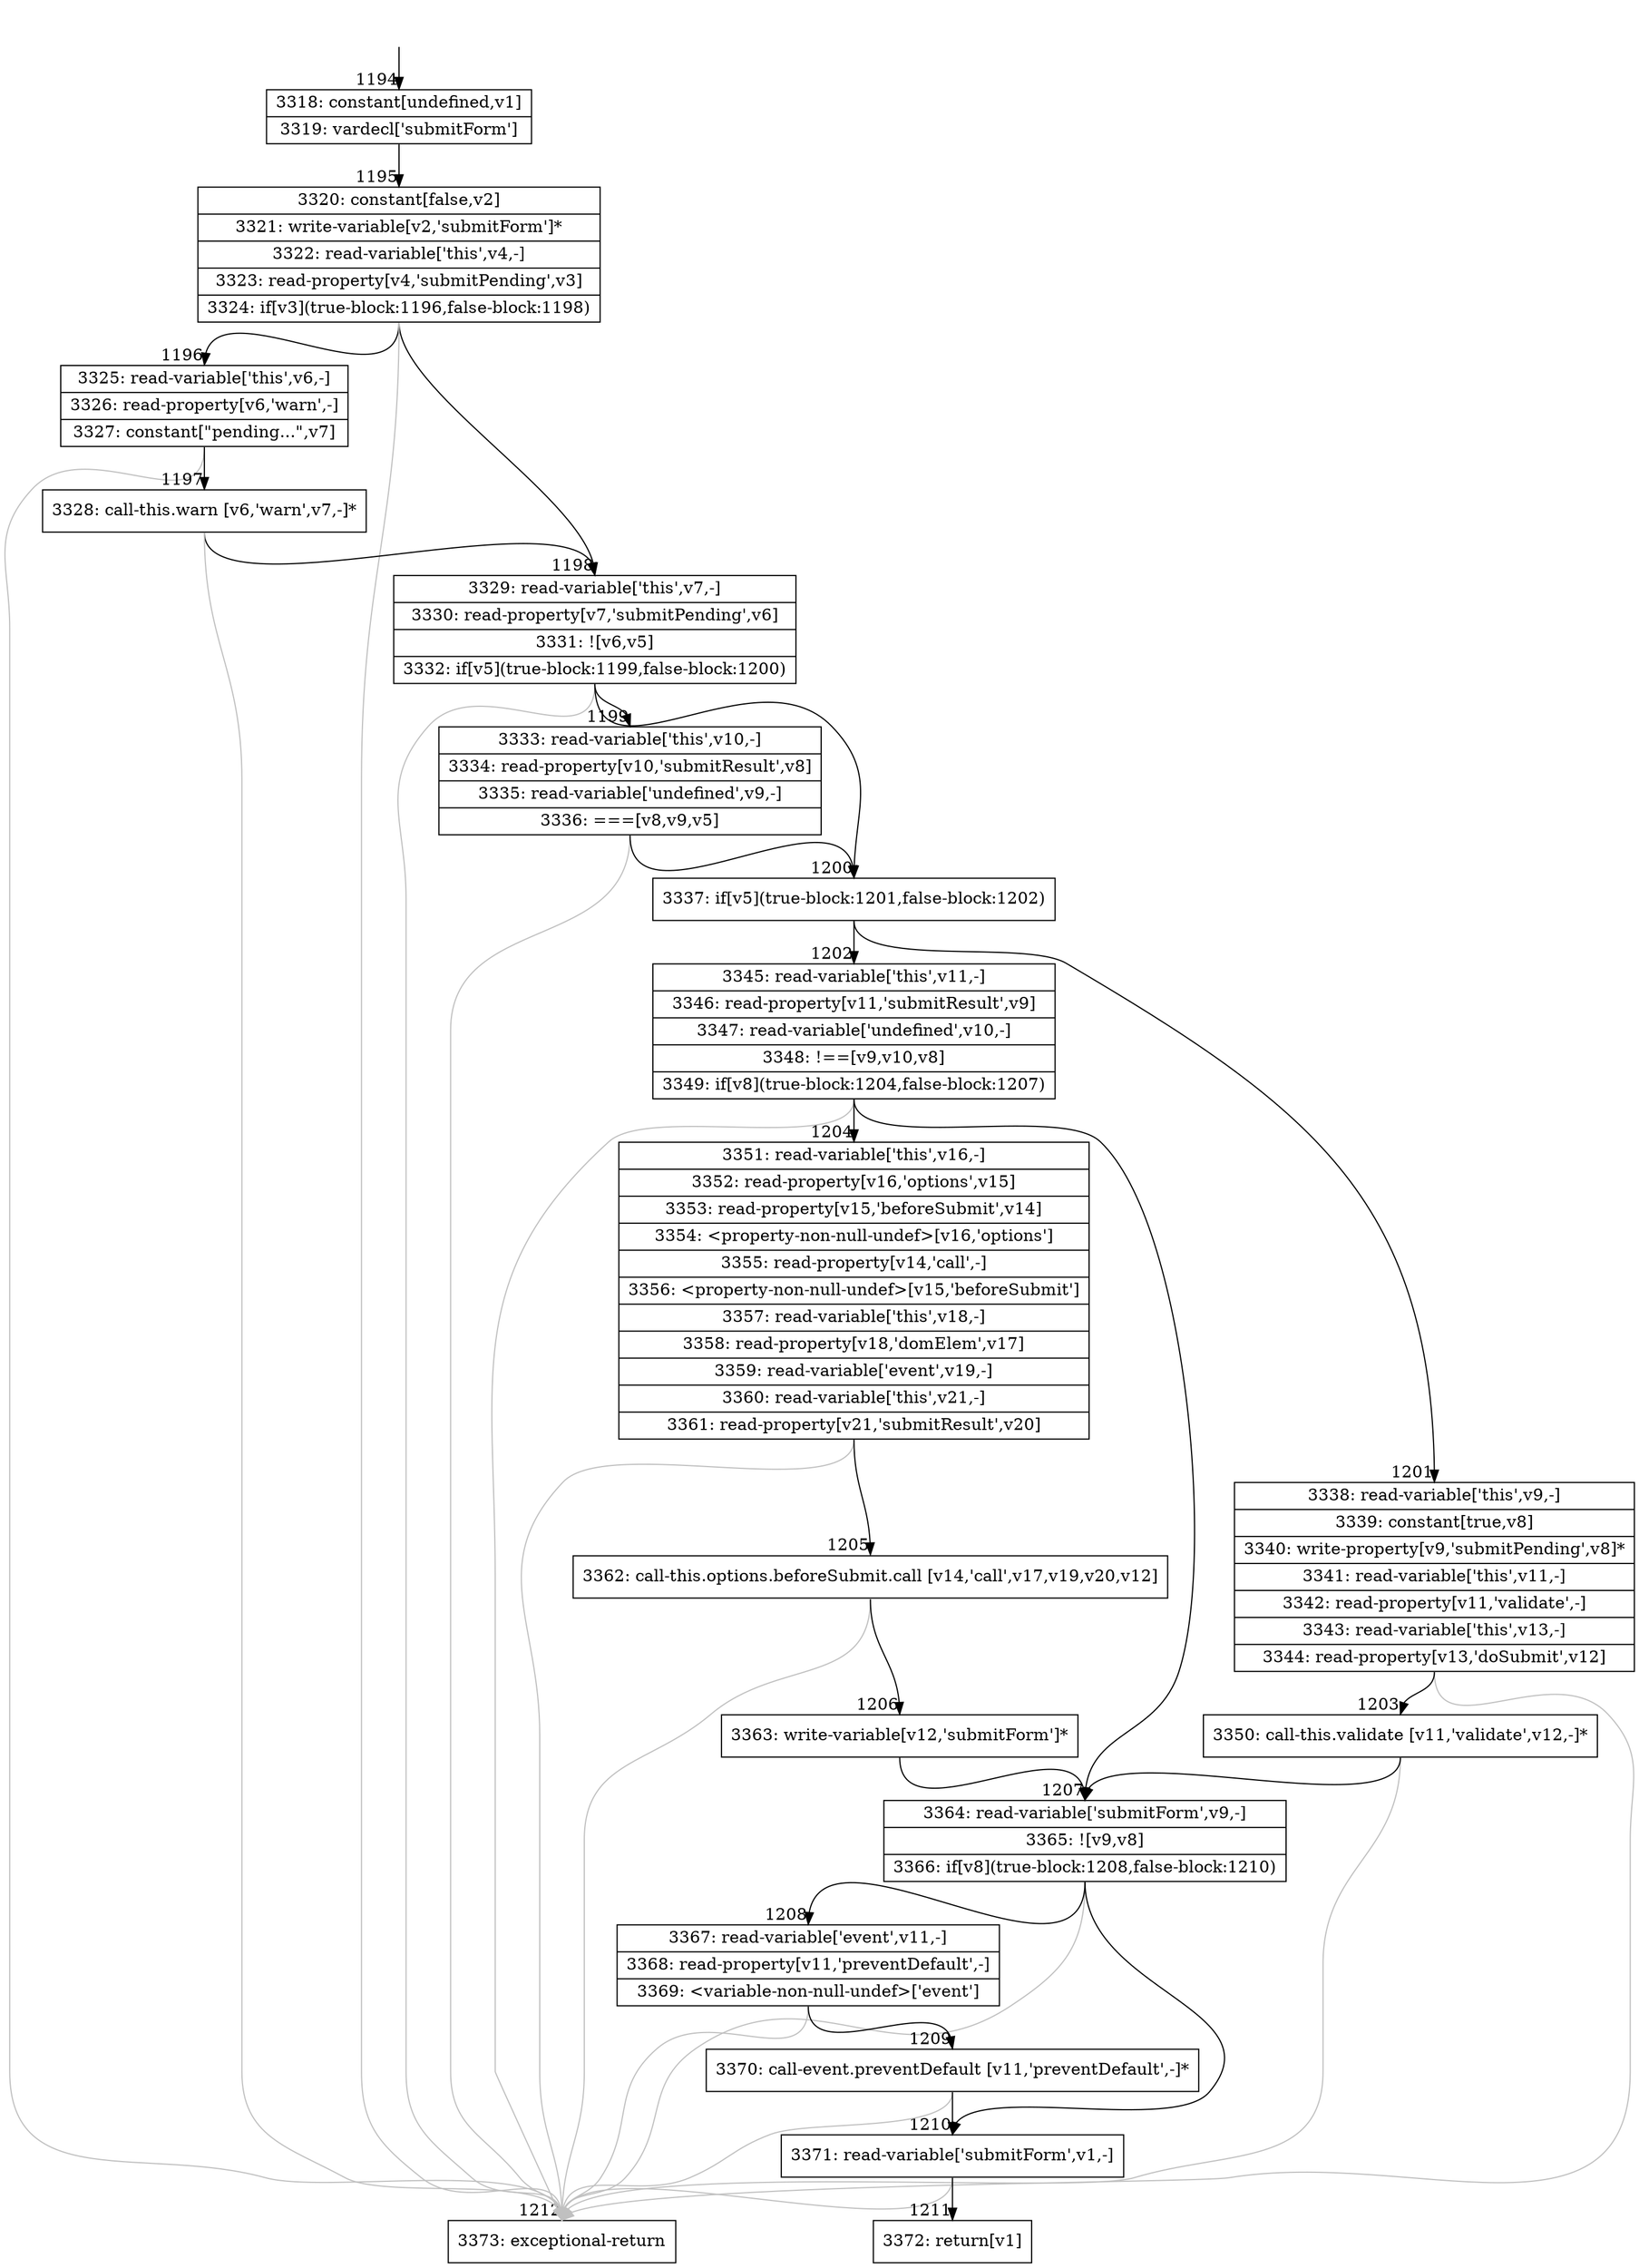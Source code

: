 digraph {
rankdir="TD"
BB_entry111[shape=none,label=""];
BB_entry111 -> BB1194 [tailport=s, headport=n, headlabel="    1194"]
BB1194 [shape=record label="{3318: constant[undefined,v1]|3319: vardecl['submitForm']}" ] 
BB1194 -> BB1195 [tailport=s, headport=n, headlabel="      1195"]
BB1195 [shape=record label="{3320: constant[false,v2]|3321: write-variable[v2,'submitForm']*|3322: read-variable['this',v4,-]|3323: read-property[v4,'submitPending',v3]|3324: if[v3](true-block:1196,false-block:1198)}" ] 
BB1195 -> BB1196 [tailport=s, headport=n, headlabel="      1196"]
BB1195 -> BB1198 [tailport=s, headport=n, headlabel="      1198"]
BB1195 -> BB1212 [tailport=s, headport=n, color=gray, headlabel="      1212"]
BB1196 [shape=record label="{3325: read-variable['this',v6,-]|3326: read-property[v6,'warn',-]|3327: constant[\"pending...\",v7]}" ] 
BB1196 -> BB1197 [tailport=s, headport=n, headlabel="      1197"]
BB1196 -> BB1212 [tailport=s, headport=n, color=gray]
BB1197 [shape=record label="{3328: call-this.warn [v6,'warn',v7,-]*}" ] 
BB1197 -> BB1198 [tailport=s, headport=n]
BB1197 -> BB1212 [tailport=s, headport=n, color=gray]
BB1198 [shape=record label="{3329: read-variable['this',v7,-]|3330: read-property[v7,'submitPending',v6]|3331: ![v6,v5]|3332: if[v5](true-block:1199,false-block:1200)}" ] 
BB1198 -> BB1200 [tailport=s, headport=n, headlabel="      1200"]
BB1198 -> BB1199 [tailport=s, headport=n, headlabel="      1199"]
BB1198 -> BB1212 [tailport=s, headport=n, color=gray]
BB1199 [shape=record label="{3333: read-variable['this',v10,-]|3334: read-property[v10,'submitResult',v8]|3335: read-variable['undefined',v9,-]|3336: ===[v8,v9,v5]}" ] 
BB1199 -> BB1200 [tailport=s, headport=n]
BB1199 -> BB1212 [tailport=s, headport=n, color=gray]
BB1200 [shape=record label="{3337: if[v5](true-block:1201,false-block:1202)}" ] 
BB1200 -> BB1201 [tailport=s, headport=n, headlabel="      1201"]
BB1200 -> BB1202 [tailport=s, headport=n, headlabel="      1202"]
BB1201 [shape=record label="{3338: read-variable['this',v9,-]|3339: constant[true,v8]|3340: write-property[v9,'submitPending',v8]*|3341: read-variable['this',v11,-]|3342: read-property[v11,'validate',-]|3343: read-variable['this',v13,-]|3344: read-property[v13,'doSubmit',v12]}" ] 
BB1201 -> BB1203 [tailport=s, headport=n, headlabel="      1203"]
BB1201 -> BB1212 [tailport=s, headport=n, color=gray]
BB1202 [shape=record label="{3345: read-variable['this',v11,-]|3346: read-property[v11,'submitResult',v9]|3347: read-variable['undefined',v10,-]|3348: !==[v9,v10,v8]|3349: if[v8](true-block:1204,false-block:1207)}" ] 
BB1202 -> BB1204 [tailport=s, headport=n, headlabel="      1204"]
BB1202 -> BB1207 [tailport=s, headport=n, headlabel="      1207"]
BB1202 -> BB1212 [tailport=s, headport=n, color=gray]
BB1203 [shape=record label="{3350: call-this.validate [v11,'validate',v12,-]*}" ] 
BB1203 -> BB1207 [tailport=s, headport=n]
BB1203 -> BB1212 [tailport=s, headport=n, color=gray]
BB1204 [shape=record label="{3351: read-variable['this',v16,-]|3352: read-property[v16,'options',v15]|3353: read-property[v15,'beforeSubmit',v14]|3354: \<property-non-null-undef\>[v16,'options']|3355: read-property[v14,'call',-]|3356: \<property-non-null-undef\>[v15,'beforeSubmit']|3357: read-variable['this',v18,-]|3358: read-property[v18,'domElem',v17]|3359: read-variable['event',v19,-]|3360: read-variable['this',v21,-]|3361: read-property[v21,'submitResult',v20]}" ] 
BB1204 -> BB1205 [tailport=s, headport=n, headlabel="      1205"]
BB1204 -> BB1212 [tailport=s, headport=n, color=gray]
BB1205 [shape=record label="{3362: call-this.options.beforeSubmit.call [v14,'call',v17,v19,v20,v12]}" ] 
BB1205 -> BB1206 [tailport=s, headport=n, headlabel="      1206"]
BB1205 -> BB1212 [tailport=s, headport=n, color=gray]
BB1206 [shape=record label="{3363: write-variable[v12,'submitForm']*}" ] 
BB1206 -> BB1207 [tailport=s, headport=n]
BB1207 [shape=record label="{3364: read-variable['submitForm',v9,-]|3365: ![v9,v8]|3366: if[v8](true-block:1208,false-block:1210)}" ] 
BB1207 -> BB1208 [tailport=s, headport=n, headlabel="      1208"]
BB1207 -> BB1210 [tailport=s, headport=n, headlabel="      1210"]
BB1207 -> BB1212 [tailport=s, headport=n, color=gray]
BB1208 [shape=record label="{3367: read-variable['event',v11,-]|3368: read-property[v11,'preventDefault',-]|3369: \<variable-non-null-undef\>['event']}" ] 
BB1208 -> BB1209 [tailport=s, headport=n, headlabel="      1209"]
BB1208 -> BB1212 [tailport=s, headport=n, color=gray]
BB1209 [shape=record label="{3370: call-event.preventDefault [v11,'preventDefault',-]*}" ] 
BB1209 -> BB1210 [tailport=s, headport=n]
BB1209 -> BB1212 [tailport=s, headport=n, color=gray]
BB1210 [shape=record label="{3371: read-variable['submitForm',v1,-]}" ] 
BB1210 -> BB1211 [tailport=s, headport=n, headlabel="      1211"]
BB1210 -> BB1212 [tailport=s, headport=n, color=gray]
BB1211 [shape=record label="{3372: return[v1]}" ] 
BB1212 [shape=record label="{3373: exceptional-return}" ] 
//#$~ 1130
}
